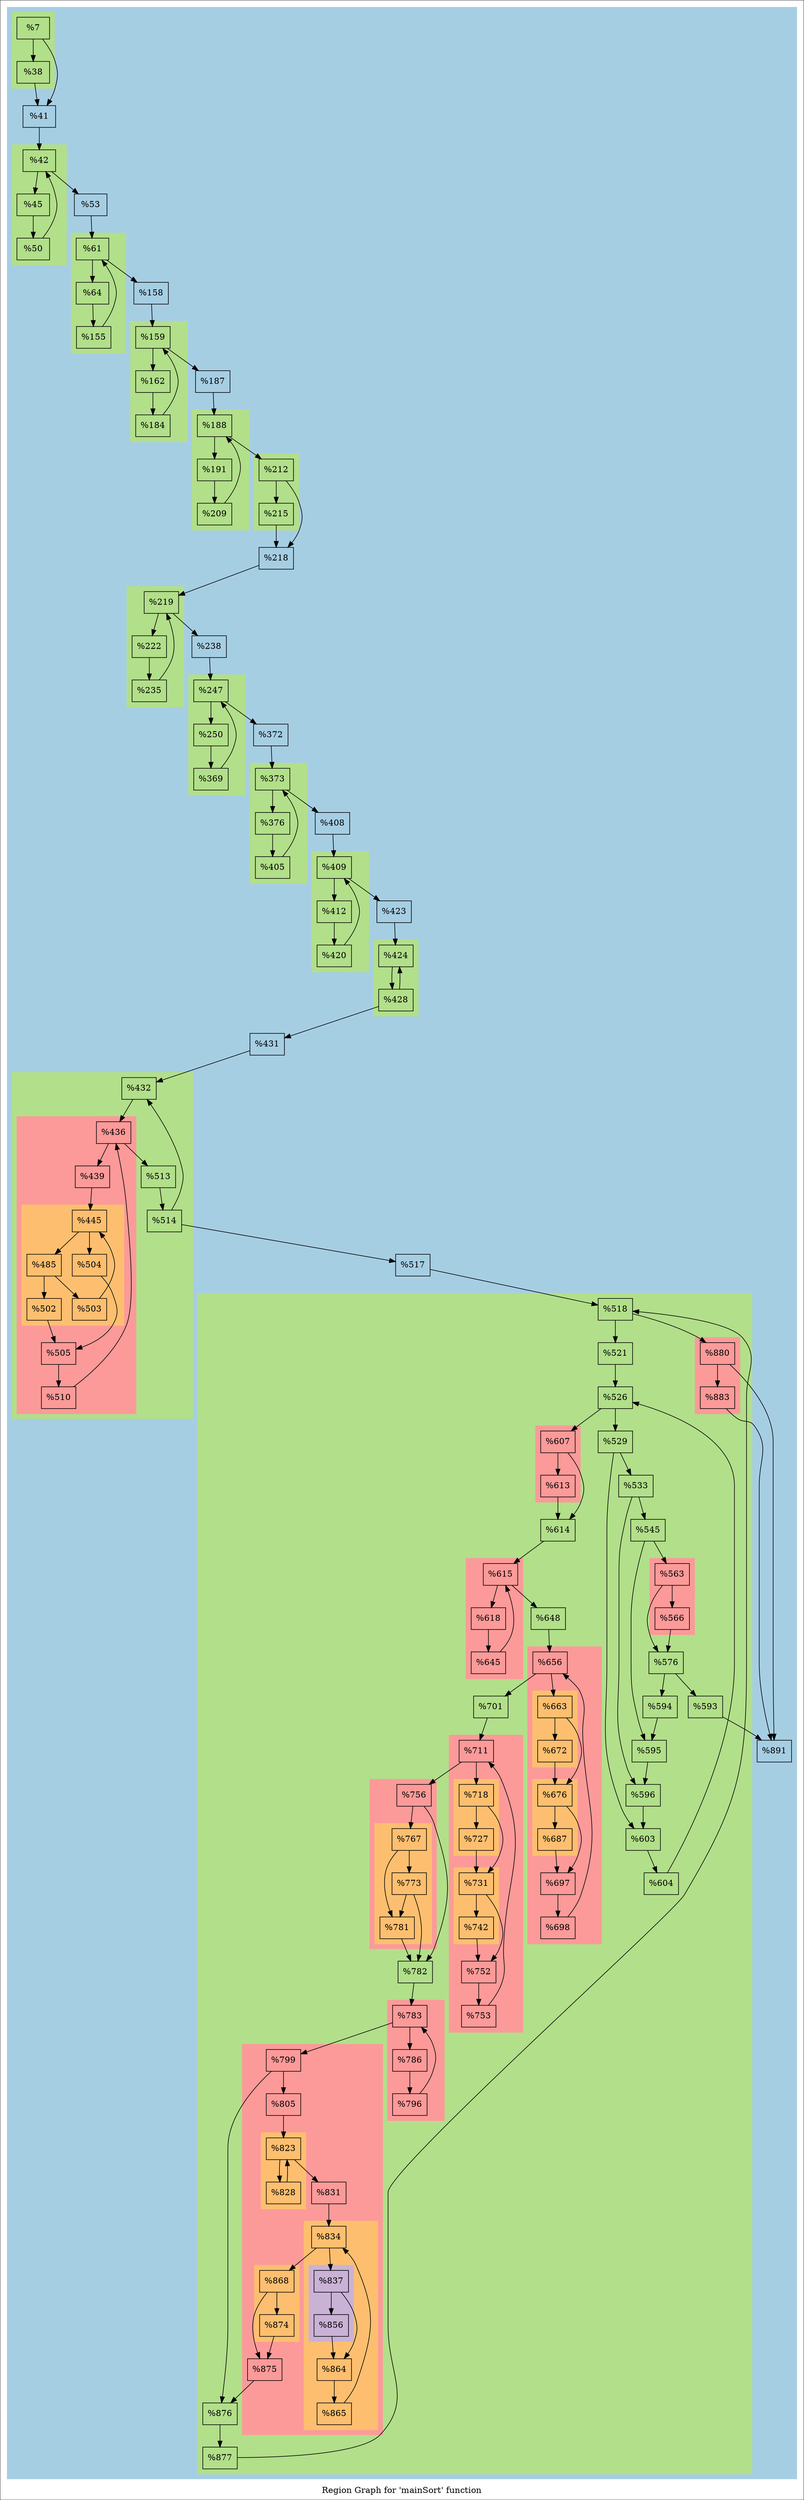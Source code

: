 digraph "Region Graph for 'mainSort' function" {
	label="Region Graph for 'mainSort' function";

	Node0x13309d0 [shape=record,label="{%7}"];
	Node0x13309d0 -> Node0x134e890;
	Node0x13309d0 -> Node0x1433d70;
	Node0x134e890 [shape=record,label="{%38}"];
	Node0x134e890 -> Node0x1433d70;
	Node0x1433d70 [shape=record,label="{%41}"];
	Node0x1433d70 -> Node0x1156cb0;
	Node0x1156cb0 [shape=record,label="{%42}"];
	Node0x1156cb0 -> Node0x11dde80;
	Node0x1156cb0 -> Node0x1395d00;
	Node0x11dde80 [shape=record,label="{%45}"];
	Node0x11dde80 -> Node0x11534a0;
	Node0x11534a0 [shape=record,label="{%50}"];
	Node0x11534a0 -> Node0x1156cb0[constraint=false];
	Node0x1395d00 [shape=record,label="{%53}"];
	Node0x1395d00 -> Node0x111b010;
	Node0x111b010 [shape=record,label="{%61}"];
	Node0x111b010 -> Node0x1373f90;
	Node0x111b010 -> Node0x11f1340;
	Node0x1373f90 [shape=record,label="{%64}"];
	Node0x1373f90 -> Node0x13c04c0;
	Node0x13c04c0 [shape=record,label="{%155}"];
	Node0x13c04c0 -> Node0x111b010[constraint=false];
	Node0x11f1340 [shape=record,label="{%158}"];
	Node0x11f1340 -> Node0x13ac140;
	Node0x13ac140 [shape=record,label="{%159}"];
	Node0x13ac140 -> Node0x11394e0;
	Node0x13ac140 -> Node0x13805b0;
	Node0x11394e0 [shape=record,label="{%162}"];
	Node0x11394e0 -> Node0x136b9d0;
	Node0x136b9d0 [shape=record,label="{%184}"];
	Node0x136b9d0 -> Node0x13ac140[constraint=false];
	Node0x13805b0 [shape=record,label="{%187}"];
	Node0x13805b0 -> Node0x1168390;
	Node0x1168390 [shape=record,label="{%188}"];
	Node0x1168390 -> Node0x1155970;
	Node0x1168390 -> Node0x13d4a70;
	Node0x1155970 [shape=record,label="{%191}"];
	Node0x1155970 -> Node0x1359230;
	Node0x1359230 [shape=record,label="{%209}"];
	Node0x1359230 -> Node0x1168390[constraint=false];
	Node0x13d4a70 [shape=record,label="{%212}"];
	Node0x13d4a70 -> Node0x13b87a0;
	Node0x13d4a70 -> Node0x139ce60;
	Node0x13b87a0 [shape=record,label="{%215}"];
	Node0x13b87a0 -> Node0x139ce60;
	Node0x139ce60 [shape=record,label="{%218}"];
	Node0x139ce60 -> Node0x13bf4f0;
	Node0x13bf4f0 [shape=record,label="{%219}"];
	Node0x13bf4f0 -> Node0x13c08c0;
	Node0x13bf4f0 -> Node0x11b8ea0;
	Node0x13c08c0 [shape=record,label="{%222}"];
	Node0x13c08c0 -> Node0x1157d30;
	Node0x1157d30 [shape=record,label="{%235}"];
	Node0x1157d30 -> Node0x13bf4f0[constraint=false];
	Node0x11b8ea0 [shape=record,label="{%238}"];
	Node0x11b8ea0 -> Node0x13463c0;
	Node0x13463c0 [shape=record,label="{%247}"];
	Node0x13463c0 -> Node0x138b560;
	Node0x13463c0 -> Node0x137ae20;
	Node0x138b560 [shape=record,label="{%250}"];
	Node0x138b560 -> Node0x11e7f90;
	Node0x11e7f90 [shape=record,label="{%369}"];
	Node0x11e7f90 -> Node0x13463c0[constraint=false];
	Node0x137ae20 [shape=record,label="{%372}"];
	Node0x137ae20 -> Node0x1388340;
	Node0x1388340 [shape=record,label="{%373}"];
	Node0x1388340 -> Node0x1449af0;
	Node0x1388340 -> Node0x1451410;
	Node0x1449af0 [shape=record,label="{%376}"];
	Node0x1449af0 -> Node0x144ff70;
	Node0x144ff70 [shape=record,label="{%405}"];
	Node0x144ff70 -> Node0x1388340[constraint=false];
	Node0x1451410 [shape=record,label="{%408}"];
	Node0x1451410 -> Node0x14575d0;
	Node0x14575d0 [shape=record,label="{%409}"];
	Node0x14575d0 -> Node0x1459630;
	Node0x14575d0 -> Node0x1459190;
	Node0x1459630 [shape=record,label="{%412}"];
	Node0x1459630 -> Node0x1446c80;
	Node0x1446c80 [shape=record,label="{%420}"];
	Node0x1446c80 -> Node0x14575d0[constraint=false];
	Node0x1459190 [shape=record,label="{%423}"];
	Node0x1459190 -> Node0x129cbf0;
	Node0x129cbf0 [shape=record,label="{%424}"];
	Node0x129cbf0 -> Node0x12e6fe0;
	Node0x12e6fe0 [shape=record,label="{%428}"];
	Node0x12e6fe0 -> Node0x129cbf0[constraint=false];
	Node0x12e6fe0 -> Node0x142f750;
	Node0x142f750 [shape=record,label="{%431}"];
	Node0x142f750 -> Node0x1458f10;
	Node0x1458f10 [shape=record,label="{%432}"];
	Node0x1458f10 -> Node0x138a400;
	Node0x138a400 [shape=record,label="{%436}"];
	Node0x138a400 -> Node0x142a250;
	Node0x138a400 -> Node0x142a6f0;
	Node0x142a250 [shape=record,label="{%439}"];
	Node0x142a250 -> Node0x1447440;
	Node0x1447440 [shape=record,label="{%445}"];
	Node0x1447440 -> Node0x139ef50;
	Node0x1447440 -> Node0x1422b50;
	Node0x139ef50 [shape=record,label="{%485}"];
	Node0x139ef50 -> Node0x1458960;
	Node0x139ef50 -> Node0x13a3a00;
	Node0x1458960 [shape=record,label="{%502}"];
	Node0x1458960 -> Node0x13ba450;
	Node0x13ba450 [shape=record,label="{%505}"];
	Node0x13ba450 -> Node0x129a1a0;
	Node0x129a1a0 [shape=record,label="{%510}"];
	Node0x129a1a0 -> Node0x138a400[constraint=false];
	Node0x13a3a00 [shape=record,label="{%503}"];
	Node0x13a3a00 -> Node0x1447440[constraint=false];
	Node0x1422b50 [shape=record,label="{%504}"];
	Node0x1422b50 -> Node0x13ba450;
	Node0x142a6f0 [shape=record,label="{%513}"];
	Node0x142a6f0 -> Node0x11df410;
	Node0x11df410 [shape=record,label="{%514}"];
	Node0x11df410 -> Node0x1458f10[constraint=false];
	Node0x11df410 -> Node0x13b5820;
	Node0x13b5820 [shape=record,label="{%517}"];
	Node0x13b5820 -> Node0x10b9400;
	Node0x10b9400 [shape=record,label="{%518}"];
	Node0x10b9400 -> Node0x143c290;
	Node0x10b9400 -> Node0x1449d00;
	Node0x143c290 [shape=record,label="{%521}"];
	Node0x143c290 -> Node0x13c0e40;
	Node0x13c0e40 [shape=record,label="{%526}"];
	Node0x13c0e40 -> Node0x12fb790;
	Node0x13c0e40 -> Node0x12eee50;
	Node0x12fb790 [shape=record,label="{%529}"];
	Node0x12fb790 -> Node0x11ef930;
	Node0x12fb790 -> Node0x1157600;
	Node0x11ef930 [shape=record,label="{%533}"];
	Node0x11ef930 -> Node0x1394320;
	Node0x11ef930 -> Node0x144c5a0;
	Node0x1394320 [shape=record,label="{%596}"];
	Node0x1394320 -> Node0x1157600;
	Node0x1157600 [shape=record,label="{%603}"];
	Node0x1157600 -> Node0x112bed0;
	Node0x112bed0 [shape=record,label="{%604}"];
	Node0x112bed0 -> Node0x13c0e40;
	Node0x144c5a0 [shape=record,label="{%545}"];
	Node0x144c5a0 -> Node0x1448eb0;
	Node0x144c5a0 -> Node0x1145d70;
	Node0x1448eb0 [shape=record,label="{%563}"];
	Node0x1448eb0 -> Node0x13bf000;
	Node0x1448eb0 -> Node0x11065d0;
	Node0x13bf000 [shape=record,label="{%566}"];
	Node0x13bf000 -> Node0x11065d0;
	Node0x11065d0 [shape=record,label="{%576}"];
	Node0x11065d0 -> Node0x13abd40;
	Node0x11065d0 -> Node0x144c960;
	Node0x13abd40 [shape=record,label="{%593}"];
	Node0x13abd40 -> Node0x11d6610;
	Node0x11d6610 [shape=record,label="{%891}"];
	Node0x144c960 [shape=record,label="{%594}"];
	Node0x144c960 -> Node0x1145d70;
	Node0x1145d70 [shape=record,label="{%595}"];
	Node0x1145d70 -> Node0x1394320;
	Node0x12eee50 [shape=record,label="{%607}"];
	Node0x12eee50 -> Node0x1398a10;
	Node0x12eee50 -> Node0x13f3700;
	Node0x1398a10 [shape=record,label="{%613}"];
	Node0x1398a10 -> Node0x13f3700;
	Node0x13f3700 [shape=record,label="{%614}"];
	Node0x13f3700 -> Node0x142ba20;
	Node0x142ba20 [shape=record,label="{%615}"];
	Node0x142ba20 -> Node0x13bdb90;
	Node0x142ba20 -> Node0x1379580;
	Node0x13bdb90 [shape=record,label="{%618}"];
	Node0x13bdb90 -> Node0x1408260;
	Node0x1408260 [shape=record,label="{%645}"];
	Node0x1408260 -> Node0x142ba20[constraint=false];
	Node0x1379580 [shape=record,label="{%648}"];
	Node0x1379580 -> Node0x12e2e60;
	Node0x12e2e60 [shape=record,label="{%656}"];
	Node0x12e2e60 -> Node0x11e4100;
	Node0x12e2e60 -> Node0x13677c0;
	Node0x11e4100 [shape=record,label="{%663}"];
	Node0x11e4100 -> Node0x1378a60;
	Node0x11e4100 -> Node0x135a990;
	Node0x1378a60 [shape=record,label="{%672}"];
	Node0x1378a60 -> Node0x135a990;
	Node0x135a990 [shape=record,label="{%676}"];
	Node0x135a990 -> Node0x139dfc0;
	Node0x135a990 -> Node0x11e0660;
	Node0x139dfc0 [shape=record,label="{%697}"];
	Node0x139dfc0 -> Node0x1366e20;
	Node0x1366e20 [shape=record,label="{%698}"];
	Node0x1366e20 -> Node0x12e2e60[constraint=false];
	Node0x11e0660 [shape=record,label="{%687}"];
	Node0x11e0660 -> Node0x139dfc0;
	Node0x13677c0 [shape=record,label="{%701}"];
	Node0x13677c0 -> Node0x13a5960;
	Node0x13a5960 [shape=record,label="{%711}"];
	Node0x13a5960 -> Node0x10f9750;
	Node0x13a5960 -> Node0x13a6850;
	Node0x10f9750 [shape=record,label="{%718}"];
	Node0x10f9750 -> Node0x11564c0;
	Node0x10f9750 -> Node0x13bc1e0;
	Node0x11564c0 [shape=record,label="{%727}"];
	Node0x11564c0 -> Node0x13bc1e0;
	Node0x13bc1e0 [shape=record,label="{%731}"];
	Node0x13bc1e0 -> Node0x137c680;
	Node0x13bc1e0 -> Node0x13d86c0;
	Node0x137c680 [shape=record,label="{%752}"];
	Node0x137c680 -> Node0x144d180;
	Node0x144d180 [shape=record,label="{%753}"];
	Node0x144d180 -> Node0x13a5960[constraint=false];
	Node0x13d86c0 [shape=record,label="{%742}"];
	Node0x13d86c0 -> Node0x137c680;
	Node0x13a6850 [shape=record,label="{%756}"];
	Node0x13a6850 -> Node0x12ed830;
	Node0x13a6850 -> Node0x1387b30;
	Node0x12ed830 [shape=record,label="{%782}"];
	Node0x12ed830 -> Node0x1417a40;
	Node0x1417a40 [shape=record,label="{%783}"];
	Node0x1417a40 -> Node0x11ec4e0;
	Node0x1417a40 -> Node0x11ec500;
	Node0x11ec4e0 [shape=record,label="{%786}"];
	Node0x11ec4e0 -> Node0x1119640;
	Node0x1119640 [shape=record,label="{%796}"];
	Node0x1119640 -> Node0x1417a40[constraint=false];
	Node0x11ec500 [shape=record,label="{%799}"];
	Node0x11ec500 -> Node0x13b6910;
	Node0x11ec500 -> Node0x13b6930;
	Node0x13b6910 [shape=record,label="{%805}"];
	Node0x13b6910 -> Node0x13a66f0;
	Node0x13a66f0 [shape=record,label="{%823}"];
	Node0x13a66f0 -> Node0x13a6710;
	Node0x13a66f0 -> Node0x1432070;
	Node0x13a6710 [shape=record,label="{%828}"];
	Node0x13a6710 -> Node0x13a66f0[constraint=false];
	Node0x1432070 [shape=record,label="{%831}"];
	Node0x1432070 -> Node0x138acf0;
	Node0x138acf0 [shape=record,label="{%834}"];
	Node0x138acf0 -> Node0x138ad10;
	Node0x138acf0 -> Node0x1105f60;
	Node0x138ad10 [shape=record,label="{%837}"];
	Node0x138ad10 -> Node0x1105f80;
	Node0x138ad10 -> Node0x11b85c0;
	Node0x1105f80 [shape=record,label="{%856}"];
	Node0x1105f80 -> Node0x11b85c0;
	Node0x11b85c0 [shape=record,label="{%864}"];
	Node0x11b85c0 -> Node0x11b85e0;
	Node0x11b85e0 [shape=record,label="{%865}"];
	Node0x11b85e0 -> Node0x138acf0[constraint=false];
	Node0x1105f60 [shape=record,label="{%868}"];
	Node0x1105f60 -> Node0x13be870;
	Node0x1105f60 -> Node0x13be890;
	Node0x13be870 [shape=record,label="{%875}"];
	Node0x13be870 -> Node0x13b6930;
	Node0x13b6930 [shape=record,label="{%876}"];
	Node0x13b6930 -> Node0x13a8a80;
	Node0x13a8a80 [shape=record,label="{%877}"];
	Node0x13a8a80 -> Node0x10b9400[constraint=false];
	Node0x13be890 [shape=record,label="{%874}"];
	Node0x13be890 -> Node0x13be870;
	Node0x1387b30 [shape=record,label="{%767}"];
	Node0x1387b30 -> Node0x1427b60;
	Node0x1387b30 -> Node0x1427b80;
	Node0x1427b60 [shape=record,label="{%773}"];
	Node0x1427b60 -> Node0x12ed830;
	Node0x1427b60 -> Node0x1427b80;
	Node0x1427b80 [shape=record,label="{%781}"];
	Node0x1427b80 -> Node0x12ed830;
	Node0x1449d00 [shape=record,label="{%880}"];
	Node0x1449d00 -> Node0x1311f80;
	Node0x1449d00 -> Node0x11d6610;
	Node0x1311f80 [shape=record,label="{%883}"];
	Node0x1311f80 -> Node0x11d6610;
	colorscheme = "paired12"
        subgraph cluster_0x147b620 {
          label = "";
          style = filled;
          color = 1
          subgraph cluster_0x1479a80 {
            label = "";
            style = filled;
            color = 3
            Node0x13309d0;
            Node0x134e890;
          }
          subgraph cluster_0x1479a00 {
            label = "";
            style = filled;
            color = 3
            Node0x1156cb0;
            Node0x11dde80;
            Node0x11534a0;
          }
          subgraph cluster_0x1479980 {
            label = "";
            style = filled;
            color = 3
            Node0x111b010;
            Node0x1373f90;
            Node0x13c04c0;
          }
          subgraph cluster_0x1479900 {
            label = "";
            style = filled;
            color = 3
            Node0x13ac140;
            Node0x11394e0;
            Node0x136b9d0;
          }
          subgraph cluster_0x1479880 {
            label = "";
            style = filled;
            color = 3
            Node0x1168390;
            Node0x1155970;
            Node0x1359230;
          }
          subgraph cluster_0x1479800 {
            label = "";
            style = filled;
            color = 3
            Node0x13d4a70;
            Node0x13b87a0;
          }
          subgraph cluster_0x147e280 {
            label = "";
            style = filled;
            color = 3
            Node0x13bf4f0;
            Node0x13c08c0;
            Node0x1157d30;
          }
          subgraph cluster_0x147e200 {
            label = "";
            style = filled;
            color = 3
            Node0x13463c0;
            Node0x138b560;
            Node0x11e7f90;
          }
          subgraph cluster_0x147e180 {
            label = "";
            style = filled;
            color = 3
            Node0x1388340;
            Node0x1449af0;
            Node0x144ff70;
          }
          subgraph cluster_0x147e100 {
            label = "";
            style = filled;
            color = 3
            Node0x14575d0;
            Node0x1459630;
            Node0x1446c80;
          }
          subgraph cluster_0x147e080 {
            label = "";
            style = filled;
            color = 3
            Node0x129cbf0;
            Node0x12e6fe0;
          }
          subgraph cluster_0x147b150 {
            label = "";
            style = filled;
            color = 3
            subgraph cluster_0x147b0d0 {
              label = "";
              style = filled;
              color = 5
              subgraph cluster_0x147b6a0 {
                label = "";
                style = filled;
                color = 7
                Node0x1447440;
                Node0x139ef50;
                Node0x1458960;
                Node0x13a3a00;
                Node0x1422b50;
              }
              Node0x138a400;
              Node0x142a250;
              Node0x13ba450;
              Node0x129a1a0;
            }
            Node0x1458f10;
            Node0x142a6f0;
            Node0x11df410;
          }
          subgraph cluster_0x147b050 {
            label = "";
            style = filled;
            color = 3
            subgraph cluster_0x147b720 {
              label = "";
              style = filled;
              color = 5
              Node0x1448eb0;
              Node0x13bf000;
            }
            subgraph cluster_0x147af50 {
              label = "";
              style = filled;
              color = 5
              Node0x12eee50;
              Node0x1398a10;
            }
            subgraph cluster_0x147aed0 {
              label = "";
              style = filled;
              color = 5
              Node0x142ba20;
              Node0x13bdb90;
              Node0x1408260;
            }
            subgraph cluster_0x147ae50 {
              label = "";
              style = filled;
              color = 5
              subgraph cluster_0x147b820 {
                label = "";
                style = filled;
                color = 7
                Node0x11e4100;
                Node0x1378a60;
              }
              subgraph cluster_0x147b7a0 {
                label = "";
                style = filled;
                color = 7
                Node0x135a990;
                Node0x11e0660;
              }
              Node0x12e2e60;
              Node0x139dfc0;
              Node0x1366e20;
            }
            subgraph cluster_0x147add0 {
              label = "";
              style = filled;
              color = 5
              subgraph cluster_0x147b920 {
                label = "";
                style = filled;
                color = 7
                Node0x10f9750;
                Node0x11564c0;
              }
              subgraph cluster_0x147b8a0 {
                label = "";
                style = filled;
                color = 7
                Node0x13bc1e0;
                Node0x13d86c0;
              }
              Node0x13a5960;
              Node0x137c680;
              Node0x144d180;
            }
            subgraph cluster_0x147ad50 {
              label = "";
              style = filled;
              color = 5
              subgraph cluster_0x147acd0 {
                label = "";
                style = filled;
                color = 7
                Node0x1387b30;
                Node0x1427b60;
                Node0x1427b80;
              }
              Node0x13a6850;
            }
            subgraph cluster_0x147ac50 {
              label = "";
              style = filled;
              color = 5
              Node0x1417a40;
              Node0x11ec4e0;
              Node0x1119640;
            }
            subgraph cluster_0x147abd0 {
              label = "";
              style = filled;
              color = 5
              subgraph cluster_0x147ab50 {
                label = "";
                style = filled;
                color = 7
                Node0x13a66f0;
                Node0x13a6710;
              }
              subgraph cluster_0x147aad0 {
                label = "";
                style = filled;
                color = 7
                subgraph cluster_0x147a9d0 {
                  label = "";
                  style = filled;
                  color = 9
                  Node0x138ad10;
                  Node0x1105f80;
                }
                Node0x138acf0;
                Node0x11b85c0;
                Node0x11b85e0;
              }
              subgraph cluster_0x147aa50 {
                label = "";
                style = filled;
                color = 7
                Node0x1105f60;
                Node0x13be890;
              }
              Node0x11ec500;
              Node0x13b6910;
              Node0x1432070;
              Node0x13be870;
            }
            subgraph cluster_0x147afd0 {
              label = "";
              style = filled;
              color = 5
              Node0x1449d00;
              Node0x1311f80;
            }
            Node0x10b9400;
            Node0x143c290;
            Node0x13c0e40;
            Node0x12fb790;
            Node0x11ef930;
            Node0x1394320;
            Node0x1157600;
            Node0x112bed0;
            Node0x144c5a0;
            Node0x11065d0;
            Node0x13abd40;
            Node0x144c960;
            Node0x1145d70;
            Node0x13f3700;
            Node0x1379580;
            Node0x13677c0;
            Node0x12ed830;
            Node0x13b6930;
            Node0x13a8a80;
          }
          Node0x1433d70;
          Node0x1395d00;
          Node0x11f1340;
          Node0x13805b0;
          Node0x139ce60;
          Node0x11b8ea0;
          Node0x137ae20;
          Node0x1451410;
          Node0x1459190;
          Node0x142f750;
          Node0x13b5820;
          Node0x11d6610;
        }
}
